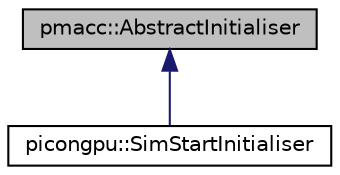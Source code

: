 digraph "pmacc::AbstractInitialiser"
{
 // LATEX_PDF_SIZE
  edge [fontname="Helvetica",fontsize="10",labelfontname="Helvetica",labelfontsize="10"];
  node [fontname="Helvetica",fontsize="10",shape=record];
  Node1 [label="pmacc::AbstractInitialiser",height=0.2,width=0.4,color="black", fillcolor="grey75", style="filled", fontcolor="black",tooltip="Abstract base class for initialising simulation data (ISimulationData)."];
  Node1 -> Node2 [dir="back",color="midnightblue",fontsize="10",style="solid",fontname="Helvetica"];
  Node2 [label="picongpu::SimStartInitialiser",height=0.2,width=0.4,color="black", fillcolor="white", style="filled",URL="$classpicongpu_1_1_sim_start_initialiser.html",tooltip="Simulation startup initialiser."];
}
